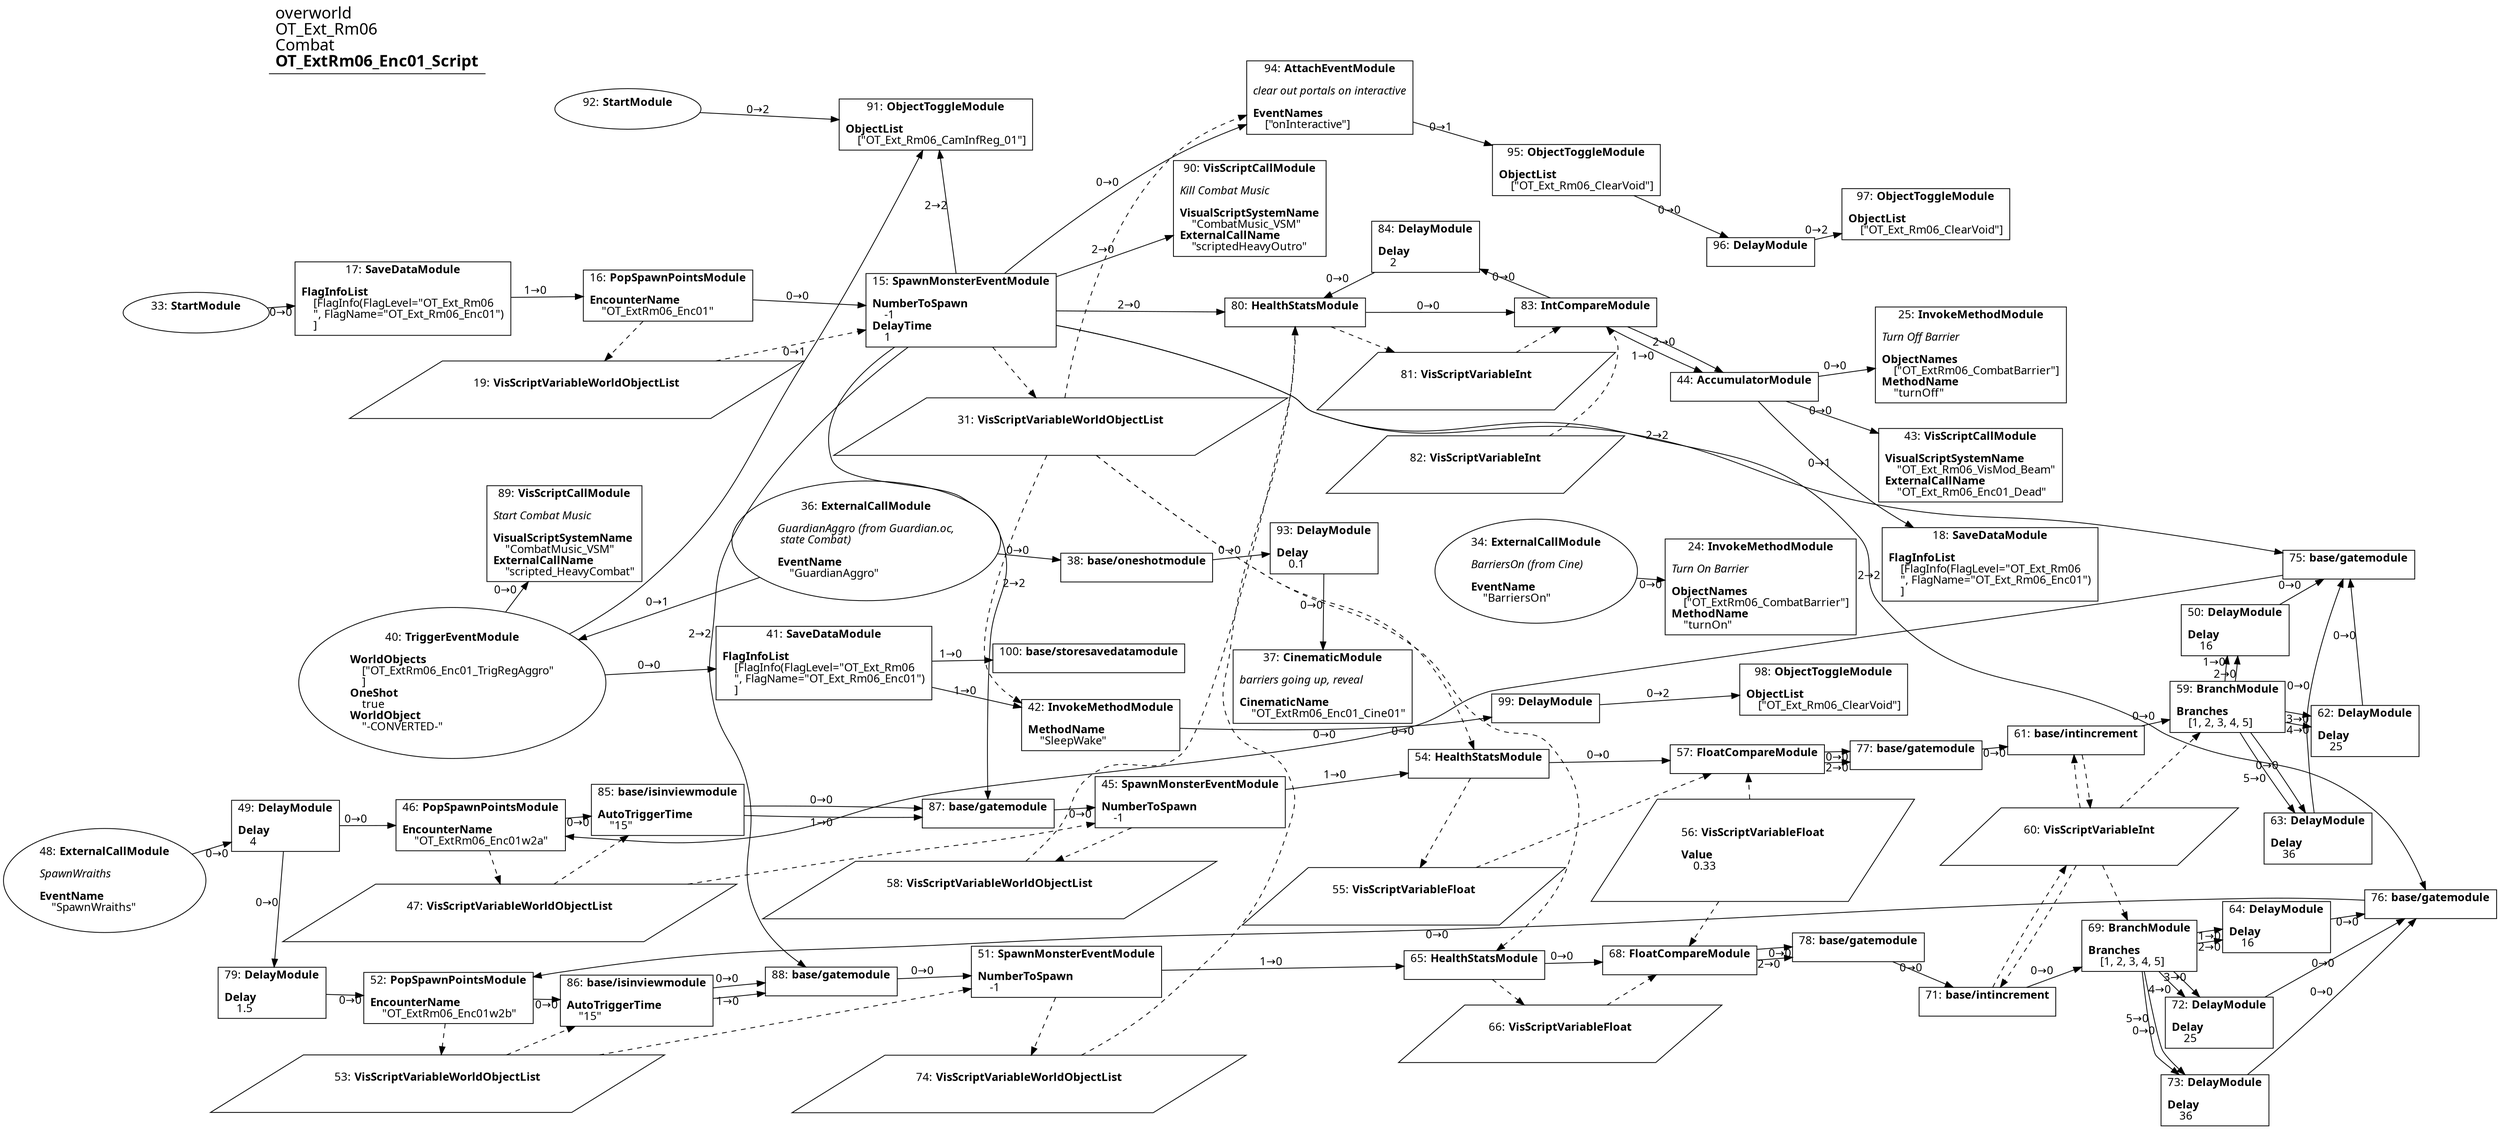 digraph {
    layout = fdp;
    overlap = prism;
    sep = "+16";
    splines = spline;

    node [ shape = box ];

    graph [ fontname = "Segoe UI" ];
    node [ fontname = "Segoe UI" ];
    edge [ fontname = "Segoe UI" ];

    15 [ label = <15: <b>SpawnMonsterEventModule</b><br/><br/><b>NumberToSpawn</b><br align="left"/>    -1<br align="left"/><b>DelayTime</b><br align="left"/>    1<br align="left"/>> ];
    15 [ pos = "0.89000005,-0.041!" ];
    15 -> 75 [ label = "2→2" ];
    15 -> 76 [ label = "2→2" ];
    15 -> 80 [ label = "2→0" ];
    15 -> 87 [ label = "2→2" ];
    15 -> 88 [ label = "2→2" ];
    15 -> 90 [ label = "2→0" ];
    15 -> 91 [ label = "2→2" ];
    15 -> 94 [ label = "0→0" ];
    19 -> 15 [ style = dashed ];
    15 -> 31 [ style = dashed ];

    16 [ label = <16: <b>PopSpawnPointsModule</b><br/><br/><b>EncounterName</b><br align="left"/>    &quot;OT_ExtRm06_Enc01&quot;<br align="left"/>> ];
    16 [ pos = "0.65500003,-0.042000003!" ];
    16 -> 15 [ label = "0→0" ];
    16 -> 19 [ style = dashed ];

    17 [ label = <17: <b>SaveDataModule</b><br/><br/><b>FlagInfoList</b><br align="left"/>    [FlagInfo(FlagLevel=&quot;OT_Ext_Rm06<br align="left"/>    &quot;, FlagName=&quot;OT_Ext_Rm06_Enc01&quot;)<br align="left"/>    ]<br align="left"/>> ];
    17 [ pos = "0.43300003,-0.044000003!" ];
    17 -> 16 [ label = "1→0" ];

    18 [ label = <18: <b>SaveDataModule</b><br/><br/><b>FlagInfoList</b><br align="left"/>    [FlagInfo(FlagLevel=&quot;OT_Ext_Rm06<br align="left"/>    &quot;, FlagName=&quot;OT_Ext_Rm06_Enc01&quot;)<br align="left"/>    ]<br align="left"/>> ];
    18 [ pos = "2.115,-0.185!" ];

    19 [ label = <19: <b>VisScriptVariableWorldObjectList</b><br/><br/>> ];
    19 [ shape = parallelogram ]
    19 [ pos = "0.65400004,-0.17600001!" ];

    24 [ label = <24: <b>InvokeMethodModule</b><br/><br/><i>Turn On Barrier<br align="left"/></i><br align="left"/><b>ObjectNames</b><br align="left"/>    [&quot;OT_ExtRm06_CombatBarrier&quot;]<br align="left"/><b>MethodName</b><br align="left"/>    &quot;turnOn&quot;<br align="left"/>> ];
    24 [ pos = "1.789,-0.37600002!" ];

    25 [ label = <25: <b>InvokeMethodModule</b><br/><br/><i>Turn Off Barrier<br align="left"/></i><br align="left"/><b>ObjectNames</b><br align="left"/>    [&quot;OT_ExtRm06_CombatBarrier&quot;]<br align="left"/><b>MethodName</b><br align="left"/>    &quot;turnOff&quot;<br align="left"/>> ];
    25 [ pos = "2.104,0.087000005!" ];

    31 [ label = <31: <b>VisScriptVariableWorldObjectList</b><br/><br/>> ];
    31 [ shape = parallelogram ]
    31 [ pos = "0.915,-0.268!" ];

    33 [ label = <33: <b>StartModule</b><br/><br/>> ];
    33 [ shape = oval ]
    33 [ pos = "0.22800002,-0.041!" ];
    33 -> 17 [ label = "0→0" ];

    34 [ label = <34: <b>ExternalCallModule</b><br/><br/><i>BarriersOn (from Cine)<br align="left"/></i><br align="left"/><b>EventName</b><br align="left"/>    &quot;BarriersOn&quot;<br align="left"/>> ];
    34 [ shape = oval ]
    34 [ pos = "1.524,-0.37300003!" ];
    34 -> 24 [ label = "0→0" ];

    36 [ label = <36: <b>ExternalCallModule</b><br/><br/><i>GuardianAggro (from Guardian.oc,<br align="left"/> state Combat)<br align="left"/></i><br align="left"/><b>EventName</b><br align="left"/>    &quot;GuardianAggro&quot;<br align="left"/>> ];
    36 [ shape = oval ]
    36 [ pos = "0.86,-0.347!" ];
    36 -> 38 [ label = "0→0" ];
    36 -> 40 [ label = "0→1" ];

    37 [ label = <37: <b>CinematicModule</b><br/><br/><i>barriers going up, reveal<br align="left"/></i><br align="left"/><b>CinematicName</b><br align="left"/>    &quot;OT_ExtRm06_Enc01_Cine01&quot;<br align="left"/>> ];
    37 [ pos = "1.4180001,-0.47100002!" ];

    38 [ label = <38: <b>base/oneshotmodule</b><br/><br/>> ];
    38 [ pos = "1.082,-0.36400002!" ];
    38 -> 93 [ label = "0→0" ];

    40 [ label = <40: <b>TriggerEventModule</b><br/><br/><b>WorldObjects</b><br align="left"/>    [&quot;OT_ExtRm06_Enc01_TrigRegAggro&quot;<br align="left"/>    ]<br align="left"/><b>OneShot</b><br align="left"/>    true<br align="left"/><b>WorldObject</b><br align="left"/>    &quot;-CONVERTED-&quot;<br align="left"/>> ];
    40 [ shape = oval ]
    40 [ pos = "0.60700005,-0.51500005!" ];
    40 -> 41 [ label = "0→0" ];
    40 -> 89 [ label = "0→0" ];
    40 -> 91 [ label = "0→1" ];

    41 [ label = <41: <b>SaveDataModule</b><br/><br/><b>FlagInfoList</b><br align="left"/>    [FlagInfo(FlagLevel=&quot;OT_Ext_Rm06<br align="left"/>    &quot;, FlagName=&quot;OT_Ext_Rm06_Enc01&quot;)<br align="left"/>    ]<br align="left"/>> ];
    41 [ pos = "0.855,-0.51500005!" ];
    41 -> 42 [ label = "1→0" ];
    41 -> 100 [ label = "1→0" ];

    42 [ label = <42: <b>InvokeMethodModule</b><br/><br/><b>MethodName</b><br align="left"/>    &quot;SleepWake&quot;<br align="left"/>> ];
    42 [ pos = "1.1350001,-0.611!" ];
    42 -> 99 [ label = "0→0" ];
    31 -> 42 [ style = dashed ];

    43 [ label = <43: <b>VisScriptCallModule</b><br/><br/><b>VisualScriptSystemName</b><br align="left"/>    &quot;OT_Ext_Rm06_VisMod_Beam&quot;<br align="left"/><b>ExternalCallName</b><br align="left"/>    &quot;OT_Ext_Rm06_Enc01_Dead&quot;<br align="left"/>> ];
    43 [ pos = "2.098,-0.094000004!" ];

    44 [ label = <44: <b>AccumulatorModule</b><br/><br/>> ];
    44 [ pos = "1.8100001,0.043!" ];
    44 -> 25 [ label = "0→0" ];
    44 -> 43 [ label = "0→0" ];
    44 -> 18 [ label = "0→1" ];

    45 [ label = <45: <b>SpawnMonsterEventModule</b><br/><br/><b>NumberToSpawn</b><br align="left"/>    -1<br align="left"/>> ];
    45 [ pos = "1.3280001,-0.75200003!" ];
    45 -> 54 [ label = "1→0" ];
    47 -> 45 [ style = dashed ];
    45 -> 58 [ style = dashed ];

    46 [ label = <46: <b>PopSpawnPointsModule</b><br/><br/><b>EncounterName</b><br align="left"/>    &quot;OT_ExtRm06_Enc01w2a&quot;<br align="left"/>> ];
    46 [ pos = "0.582,-0.753!" ];
    46 -> 85 [ label = "0→0" ];
    46 -> 47 [ style = dashed ];

    47 [ label = <47: <b>VisScriptVariableWorldObjectList</b><br/><br/>> ];
    47 [ shape = parallelogram ]
    47 [ pos = "0.58400005,-0.883!" ];

    48 [ label = <48: <b>ExternalCallModule</b><br/><br/><i>SpawnWraiths<br align="left"/></i><br align="left"/><b>EventName</b><br align="left"/>    &quot;SpawnWraiths&quot;<br align="left"/>> ];
    48 [ shape = oval ]
    48 [ pos = "0.016,-0.79800004!" ];
    48 -> 49 [ label = "0→0" ];

    49 [ label = <49: <b>DelayModule</b><br/><br/><b>Delay</b><br align="left"/>    4<br align="left"/>> ];
    49 [ pos = "0.275,-0.74500006!" ];
    49 -> 46 [ label = "0→0" ];
    49 -> 79 [ label = "0→0" ];

    50 [ label = <50: <b>DelayModule</b><br/><br/><b>Delay</b><br align="left"/>    16<br align="left"/>> ];
    50 [ pos = "2.709,-0.67!" ];
    50 -> 75 [ label = "0→0" ];

    51 [ label = <51: <b>SpawnMonsterEventModule</b><br/><br/><b>NumberToSpawn</b><br align="left"/>    -1<br align="left"/>> ];
    51 [ pos = "1.3230001,-1.016!" ];
    51 -> 65 [ label = "1→0" ];
    53 -> 51 [ style = dashed ];
    51 -> 74 [ style = dashed ];

    52 [ label = <52: <b>PopSpawnPointsModule</b><br/><br/><b>EncounterName</b><br align="left"/>    &quot;OT_ExtRm06_Enc01w2b&quot;<br align="left"/>> ];
    52 [ pos = "0.58000004,-1.013!" ];
    52 -> 86 [ label = "0→0" ];
    52 -> 53 [ style = dashed ];

    53 [ label = <53: <b>VisScriptVariableWorldObjectList</b><br/><br/>> ];
    53 [ shape = parallelogram ]
    53 [ pos = "0.57900006,-1.1470001!" ];

    54 [ label = <54: <b>HealthStatsModule</b><br/><br/>> ];
    54 [ pos = "1.6650001,-0.748!" ];
    54 -> 57 [ label = "0→0" ];
    54 -> 55 [ style = dashed ];
    31 -> 54 [ style = dashed ];

    55 [ label = <55: <b>VisScriptVariableFloat</b><br/><br/>> ];
    55 [ shape = parallelogram ]
    55 [ pos = "1.69,-0.94400007!" ];

    56 [ label = <56: <b>VisScriptVariableFloat</b><br/><br/><b>Value</b><br align="left"/>    0.33<br align="left"/>> ];
    56 [ shape = parallelogram ]
    56 [ pos = "1.853,-0.943!" ];

    57 [ label = <57: <b>FloatCompareModule</b><br/><br/>> ];
    57 [ pos = "1.8730001,-0.753!" ];
    57 -> 77 [ label = "0→0" ];
    57 -> 77 [ label = "2→0" ];
    55 -> 57 [ style = dashed ];
    56 -> 57 [ style = dashed ];

    58 [ label = <58: <b>VisScriptVariableWorldObjectList</b><br/><br/>> ];
    58 [ shape = parallelogram ]
    58 [ pos = "1.3330001,-0.94400007!" ];

    59 [ label = <59: <b>BranchModule</b><br/><br/><b>Branches</b><br align="left"/>    [1, 2, 3, 4, 5]<br align="left"/>> ];
    59 [ pos = "2.4870002,-0.76500005!" ];
    59 -> 50 [ label = "1→0" ];
    59 -> 63 [ label = "0→0" ];
    59 -> 63 [ label = "5→0" ];
    59 -> 50 [ label = "2→0" ];
    59 -> 62 [ label = "3→0" ];
    59 -> 62 [ label = "4→0" ];
    60 -> 59 [ style = dashed ];

    60 [ label = <60: <b>VisScriptVariableInt</b><br/><br/>> ];
    60 [ shape = parallelogram ]
    60 [ pos = "2.3100002,-0.94000006!" ];

    61 [ label = <61: <b>base/intincrement</b><br/><br/>> ];
    61 [ pos = "2.259,-0.76900005!" ];
    61 -> 59 [ label = "0→0" ];
    60 -> 61 [ style = dashed ];
    61 -> 60 [ style = dashed ];

    62 [ label = <62: <b>DelayModule</b><br/><br/><b>Delay</b><br align="left"/>    25<br align="left"/>> ];
    62 [ pos = "2.713,-0.827!" ];
    62 -> 75 [ label = "0→0" ];

    63 [ label = <63: <b>DelayModule</b><br/><br/><b>Delay</b><br align="left"/>    36<br align="left"/>> ];
    63 [ pos = "2.709,-0.97400004!" ];
    63 -> 75 [ label = "0→0" ];

    64 [ label = <64: <b>DelayModule</b><br/><br/><b>Delay</b><br align="left"/>    16<br align="left"/>> ];
    64 [ pos = "2.746,-1.138!" ];
    64 -> 76 [ label = "0→0" ];

    65 [ label = <65: <b>HealthStatsModule</b><br/><br/>> ];
    65 [ pos = "1.6400001,-1.0250001!" ];
    65 -> 68 [ label = "0→0" ];
    65 -> 66 [ style = dashed ];
    31 -> 65 [ style = dashed ];

    66 [ label = <66: <b>VisScriptVariableFloat</b><br/><br/>> ];
    66 [ shape = parallelogram ]
    66 [ pos = "1.682,-1.238!" ];

    68 [ label = <68: <b>FloatCompareModule</b><br/><br/>> ];
    68 [ pos = "1.8490001,-1.0220001!" ];
    68 -> 78 [ label = "0→0" ];
    68 -> 78 [ label = "2→0" ];
    66 -> 68 [ style = dashed ];
    56 -> 68 [ style = dashed ];

    69 [ label = <69: <b>BranchModule</b><br/><br/><b>Branches</b><br align="left"/>    [1, 2, 3, 4, 5]<br align="left"/>> ];
    69 [ pos = "2.5270002,-1.1520001!" ];
    69 -> 64 [ label = "1→0" ];
    69 -> 73 [ label = "0→0" ];
    69 -> 73 [ label = "5→0" ];
    69 -> 64 [ label = "2→0" ];
    69 -> 72 [ label = "3→0" ];
    69 -> 72 [ label = "4→0" ];
    60 -> 69 [ style = dashed ];

    71 [ label = <71: <b>base/intincrement</b><br/><br/>> ];
    71 [ pos = "2.299,-1.156!" ];
    71 -> 69 [ label = "0→0" ];
    71 -> 60 [ style = dashed ];
    60 -> 71 [ style = dashed ];

    72 [ label = <72: <b>DelayModule</b><br/><br/><b>Delay</b><br align="left"/>    25<br align="left"/>> ];
    72 [ pos = "2.742,-1.2850001!" ];
    72 -> 76 [ label = "0→0" ];

    73 [ label = <73: <b>DelayModule</b><br/><br/><b>Delay</b><br align="left"/>    36<br align="left"/>> ];
    73 [ pos = "2.7350001,-1.4430001!" ];
    73 -> 76 [ label = "0→0" ];

    74 [ label = <74: <b>VisScriptVariableWorldObjectList</b><br/><br/>> ];
    74 [ shape = parallelogram ]
    74 [ pos = "1.3340001,-1.222!" ];

    75 [ label = <75: <b>base/gatemodule</b><br/><br/>> ];
    75 [ pos = "2.877,-0.574!" ];
    75 -> 46 [ label = "0→0" ];

    76 [ label = <76: <b>base/gatemodule</b><br/><br/>> ];
    76 [ pos = "2.956,-1.0960001!" ];
    76 -> 52 [ label = "0→0" ];

    77 [ label = <77: <b>base/gatemodule</b><br/><br/>> ];
    77 [ pos = "2.092,-0.77500004!" ];
    77 -> 61 [ label = "0→0" ];

    78 [ label = <78: <b>base/gatemodule</b><br/><br/>> ];
    78 [ pos = "2.124,-1.069!" ];
    78 -> 71 [ label = "0→0" ];

    79 [ label = <79: <b>DelayModule</b><br/><br/><b>Delay</b><br align="left"/>    1.5<br align="left"/>> ];
    79 [ pos = "0.374,-1!" ];
    79 -> 52 [ label = "0→0" ];

    80 [ label = <80: <b>HealthStatsModule</b><br/><br/>> ];
    80 [ pos = "1.24,0.048!" ];
    80 -> 83 [ label = "0→0" ];
    58 -> 80 [ style = dashed ];
    74 -> 80 [ style = dashed ];
    80 -> 81 [ style = dashed ];

    81 [ label = <81: <b>VisScriptVariableInt</b><br/><br/>> ];
    81 [ shape = parallelogram ]
    81 [ pos = "1.419,-0.065000005!" ];

    82 [ label = <82: <b>VisScriptVariableInt</b><br/><br/>> ];
    82 [ shape = parallelogram ]
    82 [ pos = "1.4280001,-0.14!" ];

    83 [ label = <83: <b>IntCompareModule</b><br/><br/>> ];
    83 [ pos = "1.544,0.032!" ];
    83 -> 84 [ label = "0→0" ];
    83 -> 44 [ label = "2→0" ];
    83 -> 44 [ label = "1→0" ];
    81 -> 83 [ style = dashed ];
    82 -> 83 [ style = dashed ];

    84 [ label = <84: <b>DelayModule</b><br/><br/><b>Delay</b><br align="left"/>    2<br align="left"/>> ];
    84 [ pos = "1.419,0.193!" ];
    84 -> 80 [ label = "0→0" ];

    85 [ label = <85: <b>base/isinviewmodule</b><br/><br/><b>AutoTriggerTime</b><br align="left"/>    &quot;15&quot;<br align="left"/>> ];
    85 [ pos = "0.84000003,-0.76000005!" ];
    85 -> 87 [ label = "0→0" ];
    85 -> 87 [ label = "1→0" ];
    47 -> 85 [ style = dashed ];

    86 [ label = <86: <b>base/isinviewmodule</b><br/><br/><b>AutoTriggerTime</b><br align="left"/>    &quot;15&quot;<br align="left"/>> ];
    86 [ pos = "0.846,-1.044!" ];
    86 -> 88 [ label = "0→0" ];
    86 -> 88 [ label = "1→0" ];
    53 -> 86 [ style = dashed ];

    87 [ label = <87: <b>base/gatemodule</b><br/><br/>> ];
    87 [ pos = "1.1090001,-0.74700004!" ];
    87 -> 45 [ label = "0→0" ];

    88 [ label = <88: <b>base/gatemodule</b><br/><br/>> ];
    88 [ pos = "1.1190001,-1.023!" ];
    88 -> 51 [ label = "0→0" ];

    89 [ label = <89: <b>VisScriptCallModule</b><br/><br/><i>Start Combat Music<br align="left"/></i><br align="left"/><b>VisualScriptSystemName</b><br align="left"/>    &quot;CombatMusic_VSM&quot;<br align="left"/><b>ExternalCallName</b><br align="left"/>    &quot;scripted_HeavyCombat&quot;<br align="left"/>> ];
    89 [ pos = "0.69500005,-0.34600002!" ];

    90 [ label = <90: <b>VisScriptCallModule</b><br/><br/><i>Kill Combat Music<br align="left"/></i><br align="left"/><b>VisualScriptSystemName</b><br align="left"/>    &quot;CombatMusic_VSM&quot;<br align="left"/><b>ExternalCallName</b><br align="left"/>    &quot;scriptedHeavyOutro&quot;<br align="left"/>> ];
    90 [ pos = "1.1170001,0.15300001!" ];

    91 [ label = <91: <b>ObjectToggleModule</b><br/><br/><b>ObjectList</b><br align="left"/>    [&quot;OT_Ext_Rm06_CamInfReg_01&quot;]<br align="left"/>> ];
    91 [ pos = "0.89900005,0.294!" ];

    92 [ label = <92: <b>StartModule</b><br/><br/>> ];
    92 [ shape = oval ]
    92 [ pos = "0.669,0.31!" ];
    92 -> 91 [ label = "0→2" ];

    93 [ label = <93: <b>DelayModule</b><br/><br/><b>Delay</b><br align="left"/>    0.1<br align="left"/>> ];
    93 [ pos = "1.258,-0.344!" ];
    93 -> 37 [ label = "0→0" ];

    94 [ label = <94: <b>AttachEventModule</b><br/><br/><i>clear out portals on interactive<br align="left"/></i><br align="left"/><b>EventNames</b><br align="left"/>    [&quot;onInteractive&quot;]<br align="left"/>> ];
    94 [ pos = "1.32,0.536!" ];
    94 -> 95 [ label = "0→1" ];
    31 -> 94 [ style = dashed ];

    95 [ label = <95: <b>ObjectToggleModule</b><br/><br/><b>ObjectList</b><br align="left"/>    [&quot;OT_Ext_Rm06_ClearVoid&quot;]<br align="left"/>> ];
    95 [ pos = "1.6110001,0.559!" ];
    95 -> 96 [ label = "0→0" ];

    96 [ label = <96: <b>DelayModule</b><br/><br/>> ];
    96 [ pos = "1.8650001,0.559!" ];
    96 -> 97 [ label = "0→2" ];

    97 [ label = <97: <b>ObjectToggleModule</b><br/><br/><b>ObjectList</b><br align="left"/>    [&quot;OT_Ext_Rm06_ClearVoid&quot;]<br align="left"/>> ];
    97 [ pos = "2.0730002,0.605!" ];

    98 [ label = <98: <b>ObjectToggleModule</b><br/><br/><b>ObjectList</b><br align="left"/>    [&quot;OT_Ext_Rm06_ClearVoid&quot;]<br align="left"/>> ];
    98 [ pos = "1.8830001,-0.532!" ];

    99 [ label = <99: <b>DelayModule</b><br/><br/>> ];
    99 [ pos = "1.649,-0.578!" ];
    99 -> 98 [ label = "0→2" ];

    100 [ label = <100: <b>base/storesavedatamodule</b><br/><br/>> ];
    100 [ pos = "1.1340001,-0.53800005!" ];

    title [ pos = "0.015000001,0.606!" ];
    title [ shape = underline ];
    title [ label = <<font point-size="20">overworld<br align="left"/>OT_Ext_Rm06<br align="left"/>Combat<br align="left"/><b>OT_ExtRm06_Enc01_Script</b><br align="left"/></font>> ];
}
